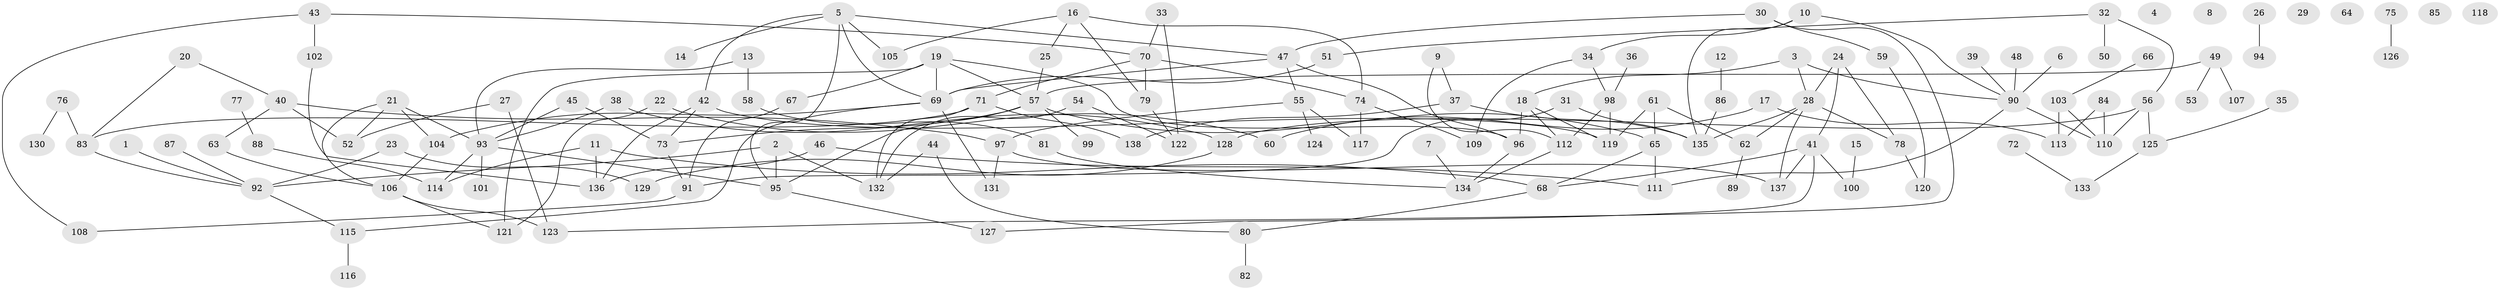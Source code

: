// coarse degree distribution, {5: 0.10638297872340426, 3: 0.11702127659574468, 0: 0.0851063829787234, 8: 0.02127659574468085, 1: 0.18085106382978725, 4: 0.1276595744680851, 2: 0.26595744680851063, 6: 0.07446808510638298, 7: 0.010638297872340425, 9: 0.010638297872340425}
// Generated by graph-tools (version 1.1) at 2025/23/03/03/25 07:23:24]
// undirected, 138 vertices, 182 edges
graph export_dot {
graph [start="1"]
  node [color=gray90,style=filled];
  1;
  2;
  3;
  4;
  5;
  6;
  7;
  8;
  9;
  10;
  11;
  12;
  13;
  14;
  15;
  16;
  17;
  18;
  19;
  20;
  21;
  22;
  23;
  24;
  25;
  26;
  27;
  28;
  29;
  30;
  31;
  32;
  33;
  34;
  35;
  36;
  37;
  38;
  39;
  40;
  41;
  42;
  43;
  44;
  45;
  46;
  47;
  48;
  49;
  50;
  51;
  52;
  53;
  54;
  55;
  56;
  57;
  58;
  59;
  60;
  61;
  62;
  63;
  64;
  65;
  66;
  67;
  68;
  69;
  70;
  71;
  72;
  73;
  74;
  75;
  76;
  77;
  78;
  79;
  80;
  81;
  82;
  83;
  84;
  85;
  86;
  87;
  88;
  89;
  90;
  91;
  92;
  93;
  94;
  95;
  96;
  97;
  98;
  99;
  100;
  101;
  102;
  103;
  104;
  105;
  106;
  107;
  108;
  109;
  110;
  111;
  112;
  113;
  114;
  115;
  116;
  117;
  118;
  119;
  120;
  121;
  122;
  123;
  124;
  125;
  126;
  127;
  128;
  129;
  130;
  131;
  132;
  133;
  134;
  135;
  136;
  137;
  138;
  1 -- 92;
  2 -- 92;
  2 -- 95;
  2 -- 132;
  3 -- 18;
  3 -- 28;
  3 -- 90;
  5 -- 14;
  5 -- 42;
  5 -- 47;
  5 -- 69;
  5 -- 95;
  5 -- 105;
  6 -- 90;
  7 -- 134;
  9 -- 37;
  9 -- 112;
  10 -- 34;
  10 -- 90;
  10 -- 135;
  11 -- 68;
  11 -- 114;
  11 -- 136;
  12 -- 86;
  13 -- 58;
  13 -- 93;
  15 -- 100;
  16 -- 25;
  16 -- 74;
  16 -- 79;
  16 -- 105;
  17 -- 60;
  17 -- 113;
  18 -- 96;
  18 -- 112;
  18 -- 119;
  19 -- 57;
  19 -- 67;
  19 -- 69;
  19 -- 96;
  19 -- 121;
  20 -- 40;
  20 -- 83;
  21 -- 52;
  21 -- 93;
  21 -- 104;
  21 -- 106;
  22 -- 60;
  22 -- 121;
  23 -- 92;
  23 -- 129;
  24 -- 28;
  24 -- 41;
  24 -- 78;
  25 -- 57;
  26 -- 94;
  27 -- 52;
  27 -- 123;
  28 -- 62;
  28 -- 78;
  28 -- 135;
  28 -- 137;
  30 -- 47;
  30 -- 59;
  30 -- 123;
  31 -- 91;
  31 -- 135;
  32 -- 50;
  32 -- 51;
  32 -- 56;
  33 -- 70;
  33 -- 122;
  34 -- 98;
  34 -- 109;
  35 -- 125;
  36 -- 98;
  37 -- 135;
  37 -- 138;
  38 -- 93;
  38 -- 128;
  39 -- 90;
  40 -- 52;
  40 -- 63;
  40 -- 97;
  41 -- 68;
  41 -- 100;
  41 -- 127;
  41 -- 137;
  42 -- 73;
  42 -- 119;
  42 -- 136;
  43 -- 70;
  43 -- 102;
  43 -- 108;
  44 -- 80;
  44 -- 132;
  45 -- 73;
  45 -- 93;
  46 -- 111;
  46 -- 136;
  47 -- 55;
  47 -- 69;
  47 -- 96;
  48 -- 90;
  49 -- 53;
  49 -- 57;
  49 -- 107;
  51 -- 69;
  54 -- 122;
  54 -- 132;
  55 -- 97;
  55 -- 117;
  55 -- 124;
  56 -- 110;
  56 -- 125;
  56 -- 128;
  57 -- 65;
  57 -- 73;
  57 -- 95;
  57 -- 99;
  58 -- 81;
  59 -- 120;
  61 -- 62;
  61 -- 65;
  61 -- 119;
  62 -- 89;
  63 -- 106;
  65 -- 68;
  65 -- 111;
  66 -- 103;
  67 -- 91;
  68 -- 80;
  69 -- 104;
  69 -- 115;
  69 -- 131;
  70 -- 71;
  70 -- 74;
  70 -- 79;
  71 -- 83;
  71 -- 132;
  71 -- 138;
  72 -- 133;
  73 -- 91;
  74 -- 109;
  74 -- 117;
  75 -- 126;
  76 -- 83;
  76 -- 130;
  77 -- 88;
  78 -- 120;
  79 -- 122;
  80 -- 82;
  81 -- 134;
  83 -- 92;
  84 -- 110;
  84 -- 113;
  86 -- 135;
  87 -- 92;
  88 -- 114;
  90 -- 110;
  90 -- 111;
  91 -- 108;
  92 -- 115;
  93 -- 95;
  93 -- 101;
  93 -- 114;
  95 -- 127;
  96 -- 134;
  97 -- 131;
  97 -- 137;
  98 -- 112;
  98 -- 119;
  102 -- 136;
  103 -- 110;
  103 -- 113;
  104 -- 106;
  106 -- 121;
  106 -- 123;
  112 -- 134;
  115 -- 116;
  125 -- 133;
  128 -- 129;
}
